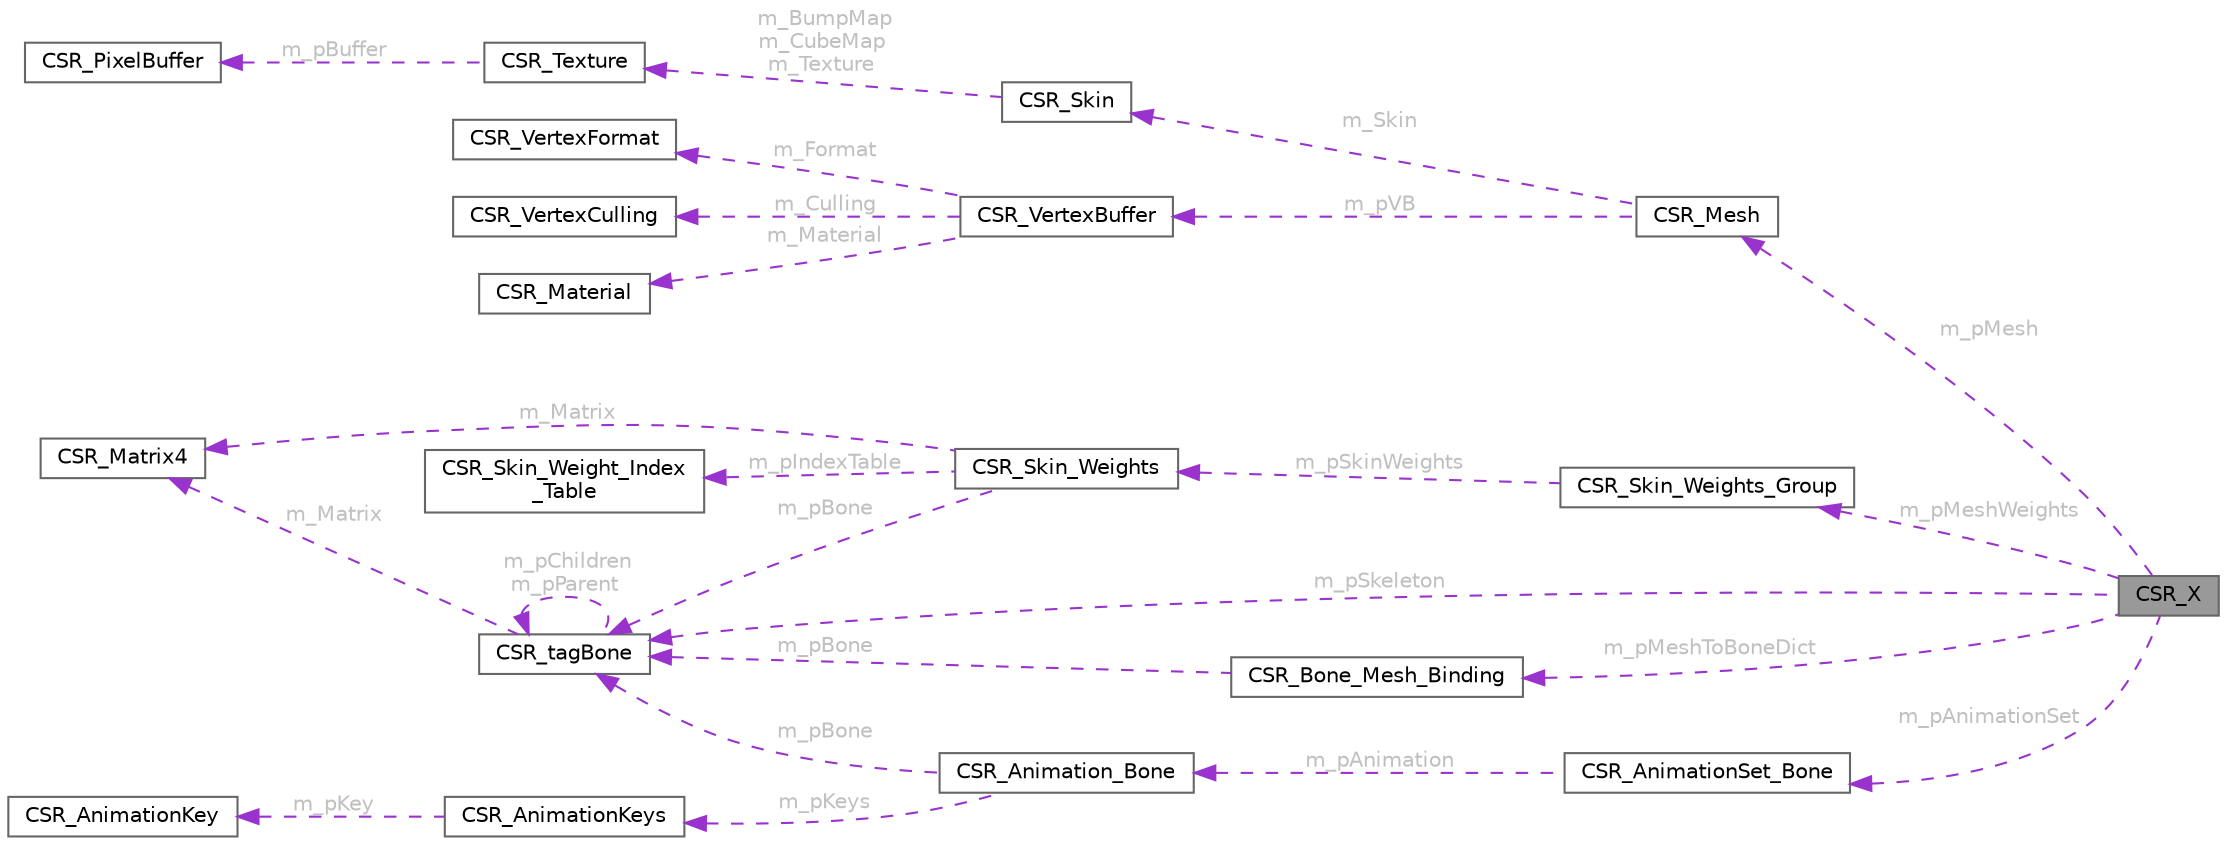digraph "CSR_X"
{
 // LATEX_PDF_SIZE
  bgcolor="transparent";
  edge [fontname=Helvetica,fontsize=10,labelfontname=Helvetica,labelfontsize=10];
  node [fontname=Helvetica,fontsize=10,shape=box,height=0.2,width=0.4];
  rankdir="LR";
  Node1 [id="Node000001",label="CSR_X",height=0.2,width=0.4,color="gray40", fillcolor="grey60", style="filled", fontcolor="black",tooltip=" "];
  Node2 -> Node1 [id="edge1_Node000001_Node000002",dir="back",color="darkorchid3",style="dashed",tooltip=" ",label=" m_pMesh",fontcolor="grey" ];
  Node2 [id="Node000002",label="CSR_Mesh",height=0.2,width=0.4,color="gray40", fillcolor="white", style="filled",URL="$struct_c_s_r___mesh.html",tooltip=" "];
  Node3 -> Node2 [id="edge2_Node000002_Node000003",dir="back",color="darkorchid3",style="dashed",tooltip=" ",label=" m_Skin",fontcolor="grey" ];
  Node3 [id="Node000003",label="CSR_Skin",height=0.2,width=0.4,color="gray40", fillcolor="white", style="filled",URL="$struct_c_s_r___skin.html",tooltip=" "];
  Node4 -> Node3 [id="edge3_Node000003_Node000004",dir="back",color="darkorchid3",style="dashed",tooltip=" ",label=" m_BumpMap\nm_CubeMap\nm_Texture",fontcolor="grey" ];
  Node4 [id="Node000004",label="CSR_Texture",height=0.2,width=0.4,color="gray40", fillcolor="white", style="filled",URL="$struct_c_s_r___texture.html",tooltip=" "];
  Node5 -> Node4 [id="edge4_Node000004_Node000005",dir="back",color="darkorchid3",style="dashed",tooltip=" ",label=" m_pBuffer",fontcolor="grey" ];
  Node5 [id="Node000005",label="CSR_PixelBuffer",height=0.2,width=0.4,color="gray40", fillcolor="white", style="filled",URL="$struct_c_s_r___pixel_buffer.html",tooltip=" "];
  Node6 -> Node2 [id="edge5_Node000002_Node000006",dir="back",color="darkorchid3",style="dashed",tooltip=" ",label=" m_pVB",fontcolor="grey" ];
  Node6 [id="Node000006",label="CSR_VertexBuffer",height=0.2,width=0.4,color="gray40", fillcolor="white", style="filled",URL="$struct_c_s_r___vertex_buffer.html",tooltip=" "];
  Node7 -> Node6 [id="edge6_Node000006_Node000007",dir="back",color="darkorchid3",style="dashed",tooltip=" ",label=" m_Format",fontcolor="grey" ];
  Node7 [id="Node000007",label="CSR_VertexFormat",height=0.2,width=0.4,color="gray40", fillcolor="white", style="filled",URL="$struct_c_s_r___vertex_format.html",tooltip=" "];
  Node8 -> Node6 [id="edge7_Node000006_Node000008",dir="back",color="darkorchid3",style="dashed",tooltip=" ",label=" m_Culling",fontcolor="grey" ];
  Node8 [id="Node000008",label="CSR_VertexCulling",height=0.2,width=0.4,color="gray40", fillcolor="white", style="filled",URL="$struct_c_s_r___vertex_culling.html",tooltip=" "];
  Node9 -> Node6 [id="edge8_Node000006_Node000009",dir="back",color="darkorchid3",style="dashed",tooltip=" ",label=" m_Material",fontcolor="grey" ];
  Node9 [id="Node000009",label="CSR_Material",height=0.2,width=0.4,color="gray40", fillcolor="white", style="filled",URL="$struct_c_s_r___material.html",tooltip=" "];
  Node10 -> Node1 [id="edge9_Node000001_Node000010",dir="back",color="darkorchid3",style="dashed",tooltip=" ",label=" m_pMeshWeights",fontcolor="grey" ];
  Node10 [id="Node000010",label="CSR_Skin_Weights_Group",height=0.2,width=0.4,color="gray40", fillcolor="white", style="filled",URL="$struct_c_s_r___skin___weights___group.html",tooltip=" "];
  Node11 -> Node10 [id="edge10_Node000010_Node000011",dir="back",color="darkorchid3",style="dashed",tooltip=" ",label=" m_pSkinWeights",fontcolor="grey" ];
  Node11 [id="Node000011",label="CSR_Skin_Weights",height=0.2,width=0.4,color="gray40", fillcolor="white", style="filled",URL="$struct_c_s_r___skin___weights.html",tooltip=" "];
  Node12 -> Node11 [id="edge11_Node000011_Node000012",dir="back",color="darkorchid3",style="dashed",tooltip=" ",label=" m_pBone",fontcolor="grey" ];
  Node12 [id="Node000012",label="CSR_tagBone",height=0.2,width=0.4,color="gray40", fillcolor="white", style="filled",URL="$struct_c_s_r__tag_bone.html",tooltip=" "];
  Node13 -> Node12 [id="edge12_Node000012_Node000013",dir="back",color="darkorchid3",style="dashed",tooltip=" ",label=" m_Matrix",fontcolor="grey" ];
  Node13 [id="Node000013",label="CSR_Matrix4",height=0.2,width=0.4,color="gray40", fillcolor="white", style="filled",URL="$struct_c_s_r___matrix4.html",tooltip=" "];
  Node12 -> Node12 [id="edge13_Node000012_Node000012",dir="back",color="darkorchid3",style="dashed",tooltip=" ",label=" m_pChildren\nm_pParent",fontcolor="grey" ];
  Node13 -> Node11 [id="edge14_Node000011_Node000013",dir="back",color="darkorchid3",style="dashed",tooltip=" ",label=" m_Matrix",fontcolor="grey" ];
  Node14 -> Node11 [id="edge15_Node000011_Node000014",dir="back",color="darkorchid3",style="dashed",tooltip=" ",label=" m_pIndexTable",fontcolor="grey" ];
  Node14 [id="Node000014",label="CSR_Skin_Weight_Index\l_Table",height=0.2,width=0.4,color="gray40", fillcolor="white", style="filled",URL="$struct_c_s_r___skin___weight___index___table.html",tooltip=" "];
  Node15 -> Node1 [id="edge16_Node000001_Node000015",dir="back",color="darkorchid3",style="dashed",tooltip=" ",label=" m_pMeshToBoneDict",fontcolor="grey" ];
  Node15 [id="Node000015",label="CSR_Bone_Mesh_Binding",height=0.2,width=0.4,color="gray40", fillcolor="white", style="filled",URL="$struct_c_s_r___bone___mesh___binding.html",tooltip=" "];
  Node12 -> Node15 [id="edge17_Node000015_Node000012",dir="back",color="darkorchid3",style="dashed",tooltip=" ",label=" m_pBone",fontcolor="grey" ];
  Node12 -> Node1 [id="edge18_Node000001_Node000012",dir="back",color="darkorchid3",style="dashed",tooltip=" ",label=" m_pSkeleton",fontcolor="grey" ];
  Node16 -> Node1 [id="edge19_Node000001_Node000016",dir="back",color="darkorchid3",style="dashed",tooltip=" ",label=" m_pAnimationSet",fontcolor="grey" ];
  Node16 [id="Node000016",label="CSR_AnimationSet_Bone",height=0.2,width=0.4,color="gray40", fillcolor="white", style="filled",URL="$struct_c_s_r___animation_set___bone.html",tooltip=" "];
  Node17 -> Node16 [id="edge20_Node000016_Node000017",dir="back",color="darkorchid3",style="dashed",tooltip=" ",label=" m_pAnimation",fontcolor="grey" ];
  Node17 [id="Node000017",label="CSR_Animation_Bone",height=0.2,width=0.4,color="gray40", fillcolor="white", style="filled",URL="$struct_c_s_r___animation___bone.html",tooltip=" "];
  Node12 -> Node17 [id="edge21_Node000017_Node000012",dir="back",color="darkorchid3",style="dashed",tooltip=" ",label=" m_pBone",fontcolor="grey" ];
  Node18 -> Node17 [id="edge22_Node000017_Node000018",dir="back",color="darkorchid3",style="dashed",tooltip=" ",label=" m_pKeys",fontcolor="grey" ];
  Node18 [id="Node000018",label="CSR_AnimationKeys",height=0.2,width=0.4,color="gray40", fillcolor="white", style="filled",URL="$struct_c_s_r___animation_keys.html",tooltip=" "];
  Node19 -> Node18 [id="edge23_Node000018_Node000019",dir="back",color="darkorchid3",style="dashed",tooltip=" ",label=" m_pKey",fontcolor="grey" ];
  Node19 [id="Node000019",label="CSR_AnimationKey",height=0.2,width=0.4,color="gray40", fillcolor="white", style="filled",URL="$struct_c_s_r___animation_key.html",tooltip=" "];
}
